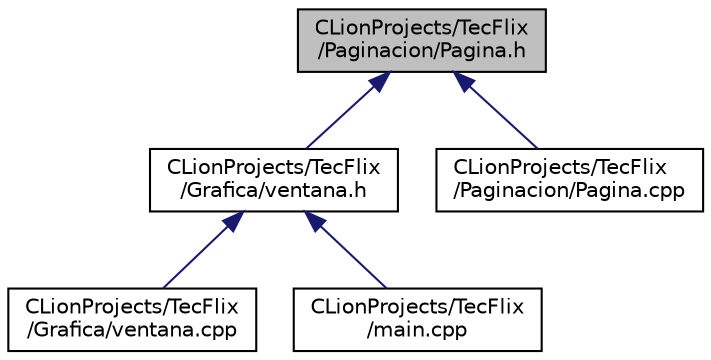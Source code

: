 digraph "CLionProjects/TecFlix/Paginacion/Pagina.h"
{
  edge [fontname="Helvetica",fontsize="10",labelfontname="Helvetica",labelfontsize="10"];
  node [fontname="Helvetica",fontsize="10",shape=record];
  Node8 [label="CLionProjects/TecFlix\l/Paginacion/Pagina.h",height=0.2,width=0.4,color="black", fillcolor="grey75", style="filled", fontcolor="black"];
  Node8 -> Node9 [dir="back",color="midnightblue",fontsize="10",style="solid",fontname="Helvetica"];
  Node9 [label="CLionProjects/TecFlix\l/Grafica/ventana.h",height=0.2,width=0.4,color="black", fillcolor="white", style="filled",URL="$ventana_8h.html"];
  Node9 -> Node10 [dir="back",color="midnightblue",fontsize="10",style="solid",fontname="Helvetica"];
  Node10 [label="CLionProjects/TecFlix\l/Grafica/ventana.cpp",height=0.2,width=0.4,color="black", fillcolor="white", style="filled",URL="$ventana_8cpp.html"];
  Node9 -> Node11 [dir="back",color="midnightblue",fontsize="10",style="solid",fontname="Helvetica"];
  Node11 [label="CLionProjects/TecFlix\l/main.cpp",height=0.2,width=0.4,color="black", fillcolor="white", style="filled",URL="$main_8cpp.html"];
  Node8 -> Node12 [dir="back",color="midnightblue",fontsize="10",style="solid",fontname="Helvetica"];
  Node12 [label="CLionProjects/TecFlix\l/Paginacion/Pagina.cpp",height=0.2,width=0.4,color="black", fillcolor="white", style="filled",URL="$Pagina_8cpp.html"];
}
